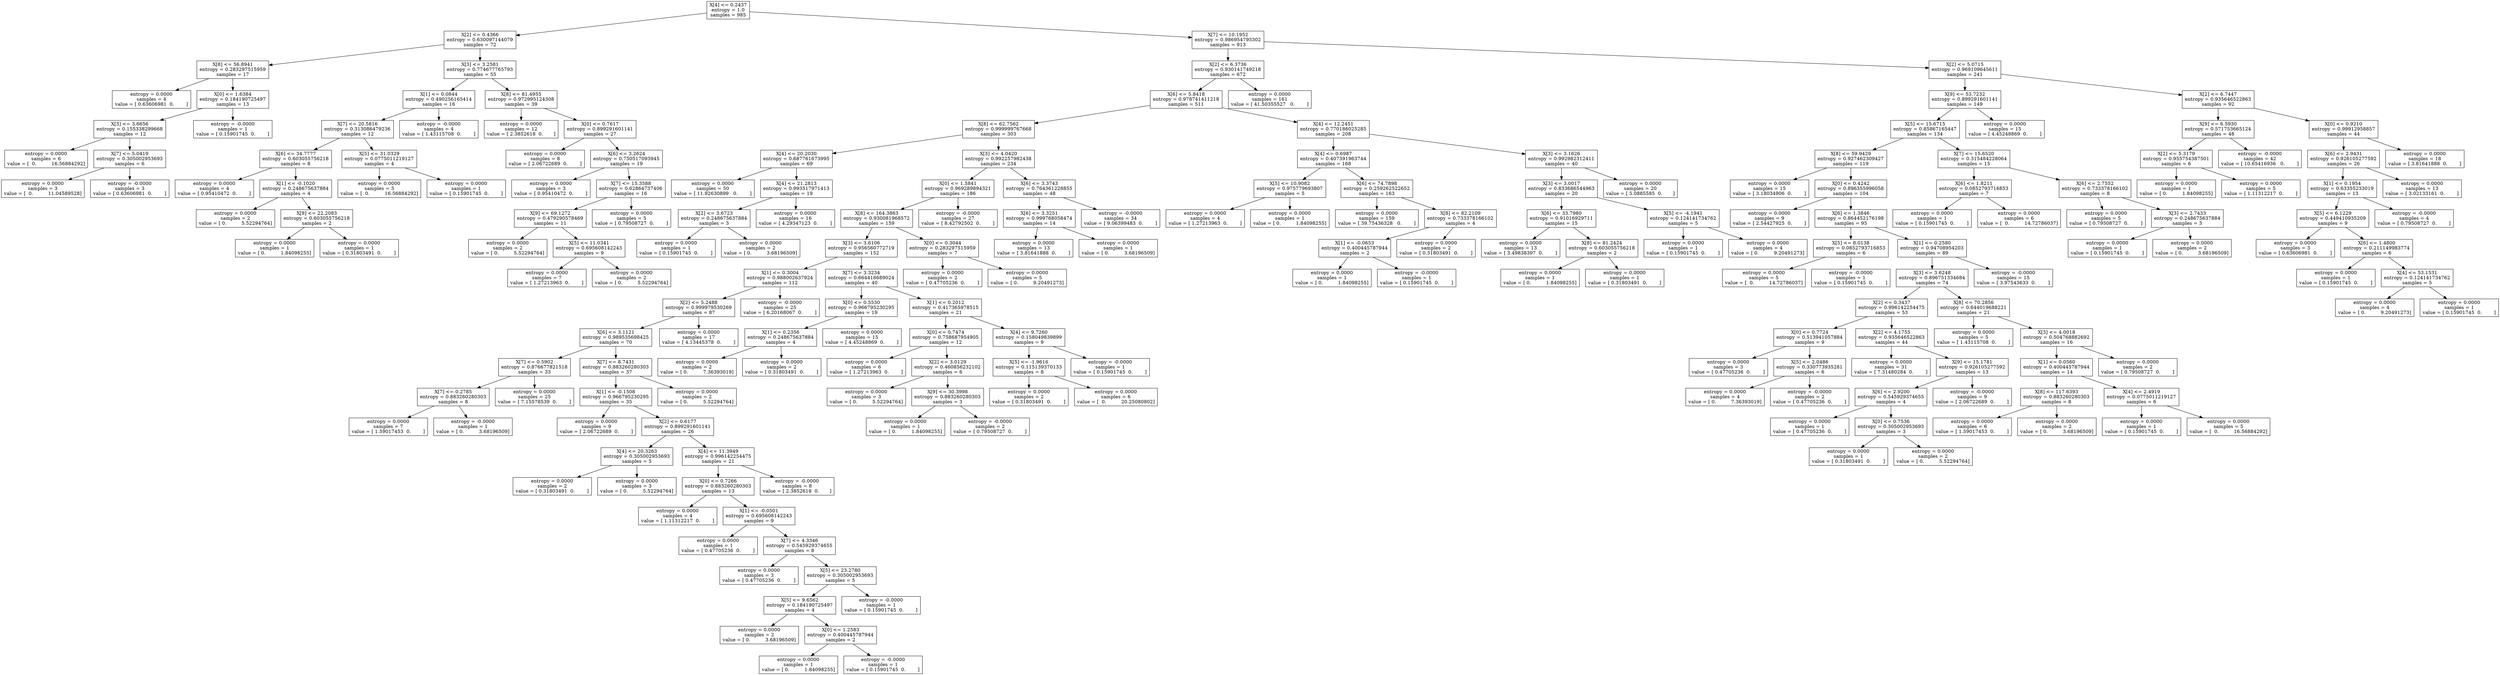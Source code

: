 digraph Tree {
0 [label="X[4] <= 0.2437\nentropy = 1.0\nsamples = 985", shape="box"] ;
1 [label="X[2] <= 0.4366\nentropy = 0.630097144079\nsamples = 72", shape="box"] ;
0 -> 1 ;
2 [label="X[8] <= 56.8941\nentropy = 0.283297515959\nsamples = 17", shape="box"] ;
1 -> 2 ;
3 [label="entropy = 0.0000\nsamples = 4\nvalue = [ 0.63606981  0.        ]", shape="box"] ;
2 -> 3 ;
4 [label="X[0] <= 1.6384\nentropy = 0.184190725497\nsamples = 13", shape="box"] ;
2 -> 4 ;
5 [label="X[3] <= 3.6656\nentropy = 0.155338299668\nsamples = 12", shape="box"] ;
4 -> 5 ;
6 [label="entropy = 0.0000\nsamples = 6\nvalue = [  0.          16.56884292]", shape="box"] ;
5 -> 6 ;
7 [label="X[7] <= 5.0419\nentropy = 0.305002953693\nsamples = 6", shape="box"] ;
5 -> 7 ;
8 [label="entropy = 0.0000\nsamples = 3\nvalue = [  0.          11.04589528]", shape="box"] ;
7 -> 8 ;
9 [label="entropy = -0.0000\nsamples = 3\nvalue = [ 0.63606981  0.        ]", shape="box"] ;
7 -> 9 ;
10 [label="entropy = -0.0000\nsamples = 1\nvalue = [ 0.15901745  0.        ]", shape="box"] ;
4 -> 10 ;
11 [label="X[3] <= 3.2581\nentropy = 0.774677765793\nsamples = 55", shape="box"] ;
1 -> 11 ;
12 [label="X[1] <= 0.0844\nentropy = 0.490256165414\nsamples = 16", shape="box"] ;
11 -> 12 ;
13 [label="X[7] <= 20.5816\nentropy = 0.313086479236\nsamples = 12", shape="box"] ;
12 -> 13 ;
14 [label="X[6] <= 34.7777\nentropy = 0.603055756218\nsamples = 8", shape="box"] ;
13 -> 14 ;
15 [label="entropy = 0.0000\nsamples = 4\nvalue = [ 0.95410472  0.        ]", shape="box"] ;
14 -> 15 ;
16 [label="X[1] <= -0.1020\nentropy = 0.248675637884\nsamples = 4", shape="box"] ;
14 -> 16 ;
17 [label="entropy = 0.0000\nsamples = 2\nvalue = [ 0.          5.52294764]", shape="box"] ;
16 -> 17 ;
18 [label="X[9] <= 22.2083\nentropy = 0.603055756218\nsamples = 2", shape="box"] ;
16 -> 18 ;
19 [label="entropy = 0.0000\nsamples = 1\nvalue = [ 0.          1.84098255]", shape="box"] ;
18 -> 19 ;
20 [label="entropy = 0.0000\nsamples = 1\nvalue = [ 0.31803491  0.        ]", shape="box"] ;
18 -> 20 ;
21 [label="X[5] <= 31.0329\nentropy = 0.0775011219127\nsamples = 4", shape="box"] ;
13 -> 21 ;
22 [label="entropy = 0.0000\nsamples = 3\nvalue = [  0.          16.56884292]", shape="box"] ;
21 -> 22 ;
23 [label="entropy = 0.0000\nsamples = 1\nvalue = [ 0.15901745  0.        ]", shape="box"] ;
21 -> 23 ;
24 [label="entropy = -0.0000\nsamples = 4\nvalue = [ 1.43115708  0.        ]", shape="box"] ;
12 -> 24 ;
25 [label="X[8] <= 81.4955\nentropy = 0.972995124308\nsamples = 39", shape="box"] ;
11 -> 25 ;
26 [label="entropy = 0.0000\nsamples = 12\nvalue = [ 2.3852618  0.       ]", shape="box"] ;
25 -> 26 ;
27 [label="X[0] <= 0.7617\nentropy = 0.899291601141\nsamples = 27", shape="box"] ;
25 -> 27 ;
28 [label="entropy = 0.0000\nsamples = 8\nvalue = [ 2.06722689  0.        ]", shape="box"] ;
27 -> 28 ;
29 [label="X[6] <= 3.2624\nentropy = 0.750517093945\nsamples = 19", shape="box"] ;
27 -> 29 ;
30 [label="entropy = 0.0000\nsamples = 3\nvalue = [ 0.95410472  0.        ]", shape="box"] ;
29 -> 30 ;
31 [label="X[7] <= 15.3588\nentropy = 0.62864737406\nsamples = 16", shape="box"] ;
29 -> 31 ;
32 [label="X[9] <= 69.1272\nentropy = 0.479290578469\nsamples = 11", shape="box"] ;
31 -> 32 ;
33 [label="entropy = 0.0000\nsamples = 2\nvalue = [ 0.          5.52294764]", shape="box"] ;
32 -> 33 ;
34 [label="X[5] <= 11.0341\nentropy = 0.695608142243\nsamples = 9", shape="box"] ;
32 -> 34 ;
35 [label="entropy = 0.0000\nsamples = 7\nvalue = [ 1.27213963  0.        ]", shape="box"] ;
34 -> 35 ;
36 [label="entropy = 0.0000\nsamples = 2\nvalue = [ 0.          5.52294764]", shape="box"] ;
34 -> 36 ;
37 [label="entropy = 0.0000\nsamples = 5\nvalue = [ 0.79508727  0.        ]", shape="box"] ;
31 -> 37 ;
38 [label="X[7] <= 10.1952\nentropy = 0.986954793302\nsamples = 913", shape="box"] ;
0 -> 38 ;
39 [label="X[2] <= 6.3736\nentropy = 0.930141749218\nsamples = 672", shape="box"] ;
38 -> 39 ;
40 [label="X[6] <= 5.8418\nentropy = 0.978741411218\nsamples = 511", shape="box"] ;
39 -> 40 ;
41 [label="X[8] <= 62.7562\nentropy = 0.999999767668\nsamples = 303", shape="box"] ;
40 -> 41 ;
42 [label="X[4] <= 20.2030\nentropy = 0.687761673995\nsamples = 69", shape="box"] ;
41 -> 42 ;
43 [label="entropy = 0.0000\nsamples = 50\nvalue = [ 11.92630899   0.        ]", shape="box"] ;
42 -> 43 ;
44 [label="X[4] <= 21.2813\nentropy = 0.993517971413\nsamples = 19", shape="box"] ;
42 -> 44 ;
45 [label="X[2] <= 3.6723\nentropy = 0.248675637884\nsamples = 3", shape="box"] ;
44 -> 45 ;
46 [label="entropy = 0.0000\nsamples = 1\nvalue = [ 0.15901745  0.        ]", shape="box"] ;
45 -> 46 ;
47 [label="entropy = 0.0000\nsamples = 2\nvalue = [ 0.          3.68196509]", shape="box"] ;
45 -> 47 ;
48 [label="entropy = 0.0000\nsamples = 16\nvalue = [ 4.29347123  0.        ]", shape="box"] ;
44 -> 48 ;
49 [label="X[3] <= 4.0420\nentropy = 0.992257982438\nsamples = 234", shape="box"] ;
41 -> 49 ;
50 [label="X[0] <= 1.5841\nentropy = 0.969289894321\nsamples = 186", shape="box"] ;
49 -> 50 ;
51 [label="X[8] <= 164.3863\nentropy = 0.930081968572\nsamples = 159", shape="box"] ;
50 -> 51 ;
52 [label="X[3] <= 3.6106\nentropy = 0.956560772719\nsamples = 152", shape="box"] ;
51 -> 52 ;
53 [label="X[1] <= 0.3004\nentropy = 0.988002637924\nsamples = 112", shape="box"] ;
52 -> 53 ;
54 [label="X[2] <= 5.2488\nentropy = 0.999979530269\nsamples = 87", shape="box"] ;
53 -> 54 ;
55 [label="X[6] <= 3.1121\nentropy = 0.989535698425\nsamples = 70", shape="box"] ;
54 -> 55 ;
56 [label="X[7] <= 0.5902\nentropy = 0.876677821518\nsamples = 33", shape="box"] ;
55 -> 56 ;
57 [label="X[7] <= 0.2785\nentropy = 0.883260280303\nsamples = 8", shape="box"] ;
56 -> 57 ;
58 [label="entropy = 0.0000\nsamples = 7\nvalue = [ 1.59017453  0.        ]", shape="box"] ;
57 -> 58 ;
59 [label="entropy = -0.0000\nsamples = 1\nvalue = [ 0.          3.68196509]", shape="box"] ;
57 -> 59 ;
60 [label="entropy = 0.0000\nsamples = 25\nvalue = [ 7.15578539  0.        ]", shape="box"] ;
56 -> 60 ;
61 [label="X[7] <= 8.7431\nentropy = 0.883260280303\nsamples = 37", shape="box"] ;
55 -> 61 ;
62 [label="X[1] <= -0.1508\nentropy = 0.966795230295\nsamples = 35", shape="box"] ;
61 -> 62 ;
63 [label="entropy = 0.0000\nsamples = 9\nvalue = [ 2.06722689  0.        ]", shape="box"] ;
62 -> 63 ;
64 [label="X[2] <= 0.6177\nentropy = 0.899291601141\nsamples = 26", shape="box"] ;
62 -> 64 ;
65 [label="X[4] <= 20.3263\nentropy = 0.305002953693\nsamples = 5", shape="box"] ;
64 -> 65 ;
66 [label="entropy = 0.0000\nsamples = 2\nvalue = [ 0.31803491  0.        ]", shape="box"] ;
65 -> 66 ;
67 [label="entropy = 0.0000\nsamples = 3\nvalue = [ 0.          5.52294764]", shape="box"] ;
65 -> 67 ;
68 [label="X[4] <= 11.3949\nentropy = 0.996142254475\nsamples = 21", shape="box"] ;
64 -> 68 ;
69 [label="X[0] <= 0.7266\nentropy = 0.883260280303\nsamples = 13", shape="box"] ;
68 -> 69 ;
70 [label="entropy = 0.0000\nsamples = 4\nvalue = [ 1.11312217  0.        ]", shape="box"] ;
69 -> 70 ;
71 [label="X[1] <= -0.0501\nentropy = 0.695608142243\nsamples = 9", shape="box"] ;
69 -> 71 ;
72 [label="entropy = 0.0000\nsamples = 1\nvalue = [ 0.47705236  0.        ]", shape="box"] ;
71 -> 72 ;
73 [label="X[7] <= 4.3346\nentropy = 0.545929374655\nsamples = 8", shape="box"] ;
71 -> 73 ;
74 [label="entropy = 0.0000\nsamples = 3\nvalue = [ 0.47705236  0.        ]", shape="box"] ;
73 -> 74 ;
75 [label="X[5] <= 23.2780\nentropy = 0.305002953693\nsamples = 5", shape="box"] ;
73 -> 75 ;
76 [label="X[5] <= 9.6562\nentropy = 0.184190725497\nsamples = 4", shape="box"] ;
75 -> 76 ;
77 [label="entropy = 0.0000\nsamples = 2\nvalue = [ 0.          3.68196509]", shape="box"] ;
76 -> 77 ;
78 [label="X[0] <= 1.2583\nentropy = 0.400445787944\nsamples = 2", shape="box"] ;
76 -> 78 ;
79 [label="entropy = 0.0000\nsamples = 1\nvalue = [ 0.          1.84098255]", shape="box"] ;
78 -> 79 ;
80 [label="entropy = -0.0000\nsamples = 1\nvalue = [ 0.15901745  0.        ]", shape="box"] ;
78 -> 80 ;
81 [label="entropy = -0.0000\nsamples = 1\nvalue = [ 0.15901745  0.        ]", shape="box"] ;
75 -> 81 ;
82 [label="entropy = -0.0000\nsamples = 8\nvalue = [ 2.3852618  0.       ]", shape="box"] ;
68 -> 82 ;
83 [label="entropy = 0.0000\nsamples = 2\nvalue = [ 0.          5.52294764]", shape="box"] ;
61 -> 83 ;
84 [label="entropy = 0.0000\nsamples = 17\nvalue = [ 4.13445378  0.        ]", shape="box"] ;
54 -> 84 ;
85 [label="entropy = -0.0000\nsamples = 25\nvalue = [ 6.20168067  0.        ]", shape="box"] ;
53 -> 85 ;
86 [label="X[7] <= 3.3234\nentropy = 0.664416689024\nsamples = 40", shape="box"] ;
52 -> 86 ;
87 [label="X[0] <= 0.5530\nentropy = 0.966795230295\nsamples = 19", shape="box"] ;
86 -> 87 ;
88 [label="X[1] <= 0.2356\nentropy = 0.248675637884\nsamples = 4", shape="box"] ;
87 -> 88 ;
89 [label="entropy = 0.0000\nsamples = 2\nvalue = [ 0.          7.36393019]", shape="box"] ;
88 -> 89 ;
90 [label="entropy = 0.0000\nsamples = 2\nvalue = [ 0.31803491  0.        ]", shape="box"] ;
88 -> 90 ;
91 [label="entropy = 0.0000\nsamples = 15\nvalue = [ 4.45248869  0.        ]", shape="box"] ;
87 -> 91 ;
92 [label="X[1] <= 0.2012\nentropy = 0.417365978515\nsamples = 21", shape="box"] ;
86 -> 92 ;
93 [label="X[0] <= 0.7474\nentropy = 0.758687954905\nsamples = 12", shape="box"] ;
92 -> 93 ;
94 [label="entropy = 0.0000\nsamples = 6\nvalue = [ 1.27213963  0.        ]", shape="box"] ;
93 -> 94 ;
95 [label="X[2] <= 3.0129\nentropy = 0.460856232102\nsamples = 6", shape="box"] ;
93 -> 95 ;
96 [label="entropy = 0.0000\nsamples = 3\nvalue = [ 0.          5.52294764]", shape="box"] ;
95 -> 96 ;
97 [label="X[9] <= 30.3998\nentropy = 0.883260280303\nsamples = 3", shape="box"] ;
95 -> 97 ;
98 [label="entropy = 0.0000\nsamples = 1\nvalue = [ 0.          1.84098255]", shape="box"] ;
97 -> 98 ;
99 [label="entropy = -0.0000\nsamples = 2\nvalue = [ 0.79508727  0.        ]", shape="box"] ;
97 -> 99 ;
100 [label="X[4] <= 9.7260\nentropy = 0.158049839899\nsamples = 9", shape="box"] ;
92 -> 100 ;
101 [label="X[5] <= -1.9616\nentropy = 0.115139370133\nsamples = 8", shape="box"] ;
100 -> 101 ;
102 [label="entropy = 0.0000\nsamples = 2\nvalue = [ 0.31803491  0.        ]", shape="box"] ;
101 -> 102 ;
103 [label="entropy = 0.0000\nsamples = 6\nvalue = [  0.          20.25080802]", shape="box"] ;
101 -> 103 ;
104 [label="entropy = -0.0000\nsamples = 1\nvalue = [ 0.15901745  0.        ]", shape="box"] ;
100 -> 104 ;
105 [label="X[0] <= 0.3044\nentropy = 0.283297515959\nsamples = 7", shape="box"] ;
51 -> 105 ;
106 [label="entropy = 0.0000\nsamples = 2\nvalue = [ 0.47705236  0.        ]", shape="box"] ;
105 -> 106 ;
107 [label="entropy = 0.0000\nsamples = 5\nvalue = [ 0.          9.20491273]", shape="box"] ;
105 -> 107 ;
108 [label="entropy = -0.0000\nsamples = 27\nvalue = [ 8.42792502  0.        ]", shape="box"] ;
50 -> 108 ;
109 [label="X[6] <= 3.3743\nentropy = 0.764361228855\nsamples = 48", shape="box"] ;
49 -> 109 ;
110 [label="X[6] <= 3.3251\nentropy = 0.999768058474\nsamples = 14", shape="box"] ;
109 -> 110 ;
111 [label="entropy = 0.0000\nsamples = 13\nvalue = [ 3.81641888  0.        ]", shape="box"] ;
110 -> 111 ;
112 [label="entropy = 0.0000\nsamples = 1\nvalue = [ 0.          3.68196509]", shape="box"] ;
110 -> 112 ;
113 [label="entropy = -0.0000\nsamples = 34\nvalue = [ 9.06399483  0.        ]", shape="box"] ;
109 -> 113 ;
114 [label="X[4] <= 12.2451\nentropy = 0.770186025285\nsamples = 208", shape="box"] ;
40 -> 114 ;
115 [label="X[4] <= 0.6987\nentropy = 0.407391963744\nsamples = 168", shape="box"] ;
114 -> 115 ;
116 [label="X[5] <= 10.9082\nentropy = 0.975779693807\nsamples = 5", shape="box"] ;
115 -> 116 ;
117 [label="entropy = 0.0000\nsamples = 4\nvalue = [ 1.27213963  0.        ]", shape="box"] ;
116 -> 117 ;
118 [label="entropy = 0.0000\nsamples = 1\nvalue = [ 0.          1.84098255]", shape="box"] ;
116 -> 118 ;
119 [label="X[6] <= 74.7898\nentropy = 0.259262522652\nsamples = 163", shape="box"] ;
115 -> 119 ;
120 [label="entropy = 0.0000\nsamples = 159\nvalue = [ 39.75436328   0.        ]", shape="box"] ;
119 -> 120 ;
121 [label="X[8] <= 82.2109\nentropy = 0.733378166102\nsamples = 4", shape="box"] ;
119 -> 121 ;
122 [label="X[1] <= -0.0653\nentropy = 0.400445787944\nsamples = 2", shape="box"] ;
121 -> 122 ;
123 [label="entropy = 0.0000\nsamples = 1\nvalue = [ 0.          1.84098255]", shape="box"] ;
122 -> 123 ;
124 [label="entropy = -0.0000\nsamples = 1\nvalue = [ 0.15901745  0.        ]", shape="box"] ;
122 -> 124 ;
125 [label="entropy = 0.0000\nsamples = 2\nvalue = [ 0.31803491  0.        ]", shape="box"] ;
121 -> 125 ;
126 [label="X[3] <= 3.1626\nentropy = 0.992982312411\nsamples = 40", shape="box"] ;
114 -> 126 ;
127 [label="X[3] <= 3.0017\nentropy = 0.833686544963\nsamples = 20", shape="box"] ;
126 -> 127 ;
128 [label="X[6] <= 33.7980\nentropy = 0.91016929711\nsamples = 15", shape="box"] ;
127 -> 128 ;
129 [label="entropy = 0.0000\nsamples = 13\nvalue = [ 3.49838397  0.        ]", shape="box"] ;
128 -> 129 ;
130 [label="X[8] <= 81.2424\nentropy = 0.603055756218\nsamples = 2", shape="box"] ;
128 -> 130 ;
131 [label="entropy = 0.0000\nsamples = 1\nvalue = [ 0.          1.84098255]", shape="box"] ;
130 -> 131 ;
132 [label="entropy = 0.0000\nsamples = 1\nvalue = [ 0.31803491  0.        ]", shape="box"] ;
130 -> 132 ;
133 [label="X[5] <= -4.1941\nentropy = 0.124141734762\nsamples = 5", shape="box"] ;
127 -> 133 ;
134 [label="entropy = 0.0000\nsamples = 1\nvalue = [ 0.15901745  0.        ]", shape="box"] ;
133 -> 134 ;
135 [label="entropy = 0.0000\nsamples = 4\nvalue = [ 0.          9.20491273]", shape="box"] ;
133 -> 135 ;
136 [label="entropy = 0.0000\nsamples = 20\nvalue = [ 5.0885585  0.       ]", shape="box"] ;
126 -> 136 ;
137 [label="entropy = 0.0000\nsamples = 161\nvalue = [ 41.50355527   0.        ]", shape="box"] ;
39 -> 137 ;
138 [label="X[2] <= 5.0715\nentropy = 0.969109645611\nsamples = 241", shape="box"] ;
38 -> 138 ;
139 [label="X[9] <= 53.7232\nentropy = 0.899291601141\nsamples = 149", shape="box"] ;
138 -> 139 ;
140 [label="X[5] <= 15.6715\nentropy = 0.85867165447\nsamples = 134", shape="box"] ;
139 -> 140 ;
141 [label="X[8] <= 59.9429\nentropy = 0.927462309427\nsamples = 119", shape="box"] ;
140 -> 141 ;
142 [label="entropy = 0.0000\nsamples = 15\nvalue = [ 3.18034906  0.        ]", shape="box"] ;
141 -> 142 ;
143 [label="X[0] <= 0.4242\nentropy = 0.896355996058\nsamples = 104", shape="box"] ;
141 -> 143 ;
144 [label="entropy = 0.0000\nsamples = 9\nvalue = [ 2.54427925  0.        ]", shape="box"] ;
143 -> 144 ;
145 [label="X[6] <= 1.3846\nentropy = 0.864452176198\nsamples = 95", shape="box"] ;
143 -> 145 ;
146 [label="X[5] <= 8.0138\nentropy = 0.0852793716853\nsamples = 6", shape="box"] ;
145 -> 146 ;
147 [label="entropy = 0.0000\nsamples = 5\nvalue = [  0.          14.72786037]", shape="box"] ;
146 -> 147 ;
148 [label="entropy = -0.0000\nsamples = 1\nvalue = [ 0.15901745  0.        ]", shape="box"] ;
146 -> 148 ;
149 [label="X[1] <= 0.2580\nentropy = 0.94708954203\nsamples = 89", shape="box"] ;
145 -> 149 ;
150 [label="X[3] <= 3.6248\nentropy = 0.896751334684\nsamples = 74", shape="box"] ;
149 -> 150 ;
151 [label="X[2] <= 0.3437\nentropy = 0.996142254475\nsamples = 53", shape="box"] ;
150 -> 151 ;
152 [label="X[0] <= 0.7724\nentropy = 0.513941057884\nsamples = 9", shape="box"] ;
151 -> 152 ;
153 [label="entropy = 0.0000\nsamples = 3\nvalue = [ 0.47705236  0.        ]", shape="box"] ;
152 -> 153 ;
154 [label="X[5] <= 2.0486\nentropy = 0.330773935281\nsamples = 6", shape="box"] ;
152 -> 154 ;
155 [label="entropy = 0.0000\nsamples = 4\nvalue = [ 0.          7.36393019]", shape="box"] ;
154 -> 155 ;
156 [label="entropy = -0.0000\nsamples = 2\nvalue = [ 0.47705236  0.        ]", shape="box"] ;
154 -> 156 ;
157 [label="X[2] <= 4.1755\nentropy = 0.935646522863\nsamples = 44", shape="box"] ;
151 -> 157 ;
158 [label="entropy = 0.0000\nsamples = 31\nvalue = [ 7.31480284  0.        ]", shape="box"] ;
157 -> 158 ;
159 [label="X[9] <= 15.1781\nentropy = 0.926105277592\nsamples = 13", shape="box"] ;
157 -> 159 ;
160 [label="X[6] <= 2.9200\nentropy = 0.545929374655\nsamples = 4", shape="box"] ;
159 -> 160 ;
161 [label="entropy = 0.0000\nsamples = 1\nvalue = [ 0.47705236  0.        ]", shape="box"] ;
160 -> 161 ;
162 [label="X[0] <= 0.7536\nentropy = 0.305002953693\nsamples = 3", shape="box"] ;
160 -> 162 ;
163 [label="entropy = 0.0000\nsamples = 1\nvalue = [ 0.31803491  0.        ]", shape="box"] ;
162 -> 163 ;
164 [label="entropy = 0.0000\nsamples = 2\nvalue = [ 0.          5.52294764]", shape="box"] ;
162 -> 164 ;
165 [label="entropy = -0.0000\nsamples = 9\nvalue = [ 2.06722689  0.        ]", shape="box"] ;
159 -> 165 ;
166 [label="X[8] <= 70.2856\nentropy = 0.644019688221\nsamples = 21", shape="box"] ;
150 -> 166 ;
167 [label="entropy = 0.0000\nsamples = 5\nvalue = [ 1.43115708  0.        ]", shape="box"] ;
166 -> 167 ;
168 [label="X[3] <= 4.0018\nentropy = 0.504768882692\nsamples = 16", shape="box"] ;
166 -> 168 ;
169 [label="X[1] <= 0.0560\nentropy = 0.400445787944\nsamples = 14", shape="box"] ;
168 -> 169 ;
170 [label="X[8] <= 117.6393\nentropy = 0.883260280303\nsamples = 8", shape="box"] ;
169 -> 170 ;
171 [label="entropy = 0.0000\nsamples = 6\nvalue = [ 1.59017453  0.        ]", shape="box"] ;
170 -> 171 ;
172 [label="entropy = 0.0000\nsamples = 2\nvalue = [ 0.          3.68196509]", shape="box"] ;
170 -> 172 ;
173 [label="X[4] <= 2.4919\nentropy = 0.0775011219127\nsamples = 6", shape="box"] ;
169 -> 173 ;
174 [label="entropy = 0.0000\nsamples = 1\nvalue = [ 0.15901745  0.        ]", shape="box"] ;
173 -> 174 ;
175 [label="entropy = 0.0000\nsamples = 5\nvalue = [  0.          16.56884292]", shape="box"] ;
173 -> 175 ;
176 [label="entropy = 0.0000\nsamples = 2\nvalue = [ 0.79508727  0.        ]", shape="box"] ;
168 -> 176 ;
177 [label="entropy = -0.0000\nsamples = 15\nvalue = [ 3.97543633  0.        ]", shape="box"] ;
149 -> 177 ;
178 [label="X[7] <= 15.6520\nentropy = 0.315484228064\nsamples = 15", shape="box"] ;
140 -> 178 ;
179 [label="X[6] <= 1.8211\nentropy = 0.0852793716853\nsamples = 7", shape="box"] ;
178 -> 179 ;
180 [label="entropy = 0.0000\nsamples = 1\nvalue = [ 0.15901745  0.        ]", shape="box"] ;
179 -> 180 ;
181 [label="entropy = 0.0000\nsamples = 6\nvalue = [  0.          14.72786037]", shape="box"] ;
179 -> 181 ;
182 [label="X[6] <= 2.7552\nentropy = 0.733378166102\nsamples = 8", shape="box"] ;
178 -> 182 ;
183 [label="entropy = 0.0000\nsamples = 5\nvalue = [ 0.79508727  0.        ]", shape="box"] ;
182 -> 183 ;
184 [label="X[3] <= 2.7433\nentropy = 0.248675637884\nsamples = 3", shape="box"] ;
182 -> 184 ;
185 [label="entropy = 0.0000\nsamples = 1\nvalue = [ 0.15901745  0.        ]", shape="box"] ;
184 -> 185 ;
186 [label="entropy = 0.0000\nsamples = 2\nvalue = [ 0.          3.68196509]", shape="box"] ;
184 -> 186 ;
187 [label="entropy = 0.0000\nsamples = 15\nvalue = [ 4.45248869  0.        ]", shape="box"] ;
139 -> 187 ;
188 [label="X[2] <= 6.7447\nentropy = 0.935646522863\nsamples = 92", shape="box"] ;
138 -> 188 ;
189 [label="X[9] <= 6.5930\nentropy = 0.571753665124\nsamples = 48", shape="box"] ;
188 -> 189 ;
190 [label="X[2] <= 5.3179\nentropy = 0.955754387501\nsamples = 6", shape="box"] ;
189 -> 190 ;
191 [label="entropy = 0.0000\nsamples = 1\nvalue = [ 0.          1.84098255]", shape="box"] ;
190 -> 191 ;
192 [label="entropy = 0.0000\nsamples = 5\nvalue = [ 1.11312217  0.        ]", shape="box"] ;
190 -> 192 ;
193 [label="entropy = -0.0000\nsamples = 42\nvalue = [ 10.65416936   0.        ]", shape="box"] ;
189 -> 193 ;
194 [label="X[0] <= 0.9210\nentropy = 0.99912958857\nsamples = 44", shape="box"] ;
188 -> 194 ;
195 [label="X[6] <= 2.9431\nentropy = 0.926105277592\nsamples = 26", shape="box"] ;
194 -> 195 ;
196 [label="X[1] <= 0.1954\nentropy = 0.63355233019\nsamples = 13", shape="box"] ;
195 -> 196 ;
197 [label="X[5] <= 6.1229\nentropy = 0.449410935209\nsamples = 9", shape="box"] ;
196 -> 197 ;
198 [label="entropy = 0.0000\nsamples = 3\nvalue = [ 0.63606981  0.        ]", shape="box"] ;
197 -> 198 ;
199 [label="X[6] <= 1.4800\nentropy = 0.211149983774\nsamples = 6", shape="box"] ;
197 -> 199 ;
200 [label="entropy = 0.0000\nsamples = 1\nvalue = [ 0.15901745  0.        ]", shape="box"] ;
199 -> 200 ;
201 [label="X[4] <= 53.1531\nentropy = 0.124141734762\nsamples = 5", shape="box"] ;
199 -> 201 ;
202 [label="entropy = 0.0000\nsamples = 4\nvalue = [ 0.          9.20491273]", shape="box"] ;
201 -> 202 ;
203 [label="entropy = 0.0000\nsamples = 1\nvalue = [ 0.15901745  0.        ]", shape="box"] ;
201 -> 203 ;
204 [label="entropy = -0.0000\nsamples = 4\nvalue = [ 0.79508727  0.        ]", shape="box"] ;
196 -> 204 ;
205 [label="entropy = 0.0000\nsamples = 13\nvalue = [ 3.02133161  0.        ]", shape="box"] ;
195 -> 205 ;
206 [label="entropy = 0.0000\nsamples = 18\nvalue = [ 3.81641888  0.        ]", shape="box"] ;
194 -> 206 ;
}